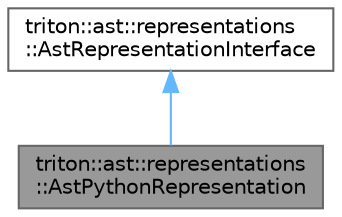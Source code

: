 digraph "triton::ast::representations::AstPythonRepresentation"
{
 // LATEX_PDF_SIZE
  bgcolor="transparent";
  edge [fontname=Helvetica,fontsize=10,labelfontname=Helvetica,labelfontsize=10];
  node [fontname=Helvetica,fontsize=10,shape=box,height=0.2,width=0.4];
  Node1 [label="triton::ast::representations\l::AstPythonRepresentation",height=0.2,width=0.4,color="gray40", fillcolor="grey60", style="filled", fontcolor="black",tooltip="Python representation."];
  Node2 -> Node1 [dir="back",color="steelblue1",style="solid"];
  Node2 [label="triton::ast::representations\l::AstRepresentationInterface",height=0.2,width=0.4,color="gray40", fillcolor="white", style="filled",URL="$classtriton_1_1ast_1_1representations_1_1AstRepresentationInterface.html",tooltip="The AST representation interface."];
}

